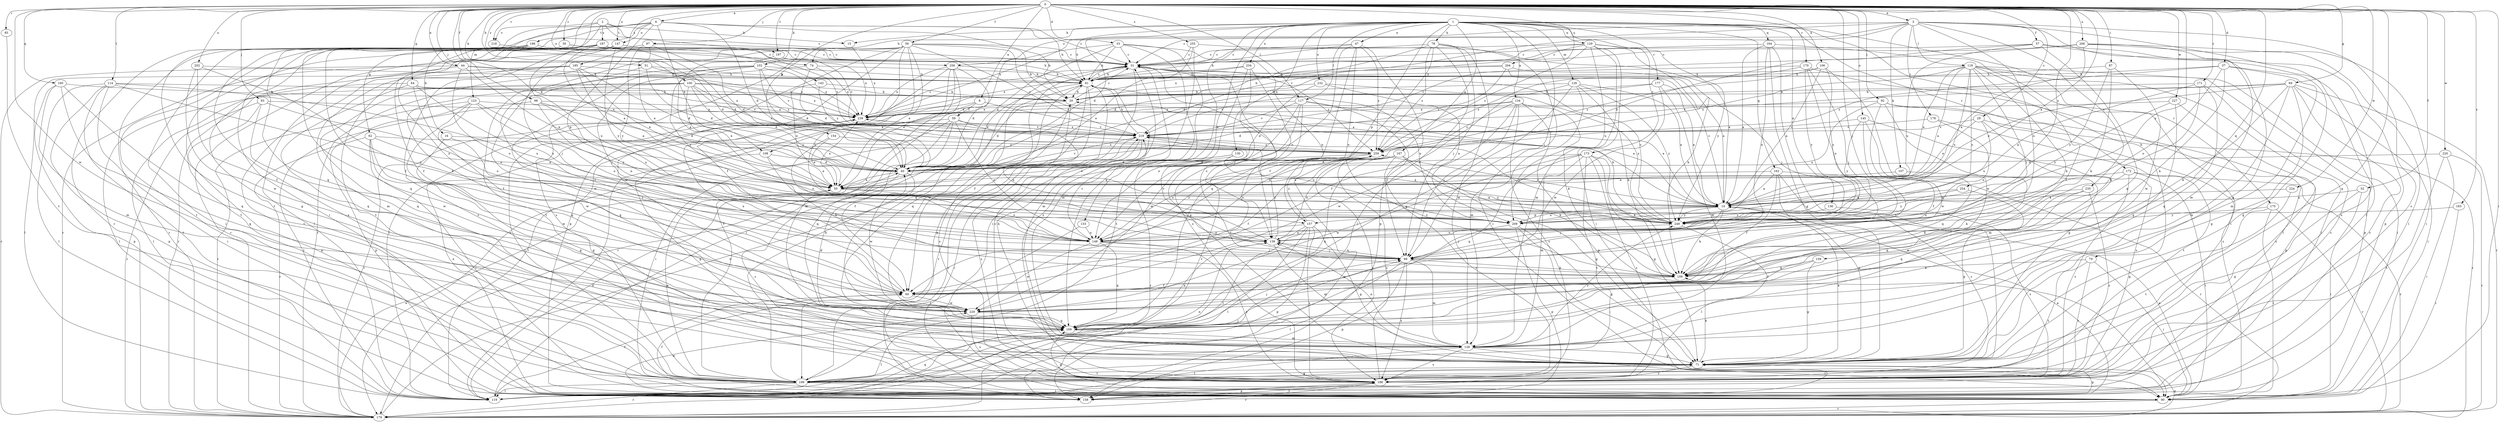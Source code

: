 strict digraph  {
0;
1;
2;
3;
6;
8;
10;
15;
16;
20;
29;
30;
31;
33;
37;
40;
44;
47;
50;
51;
52;
56;
57;
59;
60;
62;
64;
69;
71;
74;
78;
79;
81;
85;
87;
90;
92;
93;
97;
98;
99;
100;
102;
106;
107;
108;
109;
114;
117;
118;
119;
123;
126;
128;
129;
130;
133;
134;
136;
138;
143;
145;
147;
148;
154;
157;
158;
159;
160;
162;
164;
167;
169;
170;
171;
172;
173;
175;
177;
178;
179;
183;
185;
187;
188;
197;
198;
199;
202;
204;
206;
209;
218;
219;
220;
224;
227;
229;
232;
234;
235;
239;
249;
254;
255;
256;
259;
0 -> 3  [label=a];
0 -> 6  [label=a];
0 -> 8  [label=a];
0 -> 10  [label=a];
0 -> 29  [label=c];
0 -> 30  [label=c];
0 -> 33  [label=d];
0 -> 37  [label=d];
0 -> 40  [label=d];
0 -> 44  [label=e];
0 -> 51  [label=f];
0 -> 52  [label=f];
0 -> 56  [label=f];
0 -> 62  [label=g];
0 -> 64  [label=g];
0 -> 69  [label=g];
0 -> 71  [label=g];
0 -> 74  [label=h];
0 -> 85  [label=i];
0 -> 87  [label=i];
0 -> 90  [label=i];
0 -> 92  [label=j];
0 -> 93  [label=j];
0 -> 97  [label=j];
0 -> 98  [label=j];
0 -> 99  [label=j];
0 -> 100  [label=k];
0 -> 102  [label=k];
0 -> 106  [label=k];
0 -> 114  [label=l];
0 -> 117  [label=l];
0 -> 123  [label=m];
0 -> 143  [label=o];
0 -> 145  [label=o];
0 -> 147  [label=o];
0 -> 154  [label=p];
0 -> 159  [label=q];
0 -> 160  [label=q];
0 -> 170  [label=r];
0 -> 171  [label=r];
0 -> 183  [label=s];
0 -> 185  [label=s];
0 -> 197  [label=t];
0 -> 202  [label=u];
0 -> 204  [label=u];
0 -> 206  [label=u];
0 -> 218  [label=v];
0 -> 220  [label=w];
0 -> 224  [label=w];
0 -> 227  [label=w];
0 -> 229  [label=w];
0 -> 249  [label=y];
0 -> 254  [label=z];
0 -> 255  [label=z];
0 -> 256  [label=z];
1 -> 15  [label=b];
1 -> 40  [label=d];
1 -> 47  [label=e];
1 -> 74  [label=h];
1 -> 78  [label=h];
1 -> 79  [label=h];
1 -> 81  [label=h];
1 -> 99  [label=j];
1 -> 117  [label=l];
1 -> 126  [label=m];
1 -> 129  [label=n];
1 -> 130  [label=n];
1 -> 133  [label=n];
1 -> 134  [label=n];
1 -> 136  [label=n];
1 -> 157  [label=p];
1 -> 162  [label=q];
1 -> 164  [label=q];
1 -> 167  [label=q];
1 -> 169  [label=q];
1 -> 172  [label=r];
1 -> 173  [label=r];
1 -> 175  [label=r];
1 -> 177  [label=r];
1 -> 232  [label=x];
1 -> 234  [label=x];
2 -> 15  [label=b];
2 -> 16  [label=b];
2 -> 31  [label=c];
2 -> 169  [label=q];
2 -> 187  [label=s];
2 -> 197  [label=t];
2 -> 218  [label=v];
3 -> 31  [label=c];
3 -> 57  [label=f];
3 -> 71  [label=g];
3 -> 107  [label=k];
3 -> 118  [label=l];
3 -> 119  [label=l];
3 -> 138  [label=n];
3 -> 178  [label=r];
3 -> 188  [label=s];
3 -> 219  [label=v];
3 -> 235  [label=x];
3 -> 239  [label=x];
3 -> 256  [label=z];
6 -> 20  [label=b];
6 -> 31  [label=c];
6 -> 40  [label=d];
6 -> 81  [label=h];
6 -> 90  [label=i];
6 -> 108  [label=k];
6 -> 147  [label=o];
6 -> 157  [label=p];
6 -> 179  [label=r];
6 -> 198  [label=t];
6 -> 199  [label=t];
8 -> 10  [label=a];
8 -> 59  [label=f];
8 -> 108  [label=k];
8 -> 119  [label=l];
10 -> 31  [label=c];
10 -> 99  [label=j];
10 -> 109  [label=k];
10 -> 157  [label=p];
10 -> 209  [label=u];
10 -> 249  [label=y];
10 -> 259  [label=z];
15 -> 239  [label=x];
16 -> 71  [label=g];
16 -> 99  [label=j];
16 -> 259  [label=z];
20 -> 31  [label=c];
20 -> 40  [label=d];
20 -> 188  [label=s];
20 -> 239  [label=x];
29 -> 50  [label=e];
29 -> 128  [label=m];
29 -> 179  [label=r];
29 -> 209  [label=u];
29 -> 219  [label=v];
30 -> 31  [label=c];
30 -> 60  [label=f];
30 -> 71  [label=g];
30 -> 199  [label=t];
30 -> 219  [label=v];
30 -> 239  [label=x];
31 -> 81  [label=h];
31 -> 99  [label=j];
31 -> 119  [label=l];
31 -> 128  [label=m];
31 -> 158  [label=p];
31 -> 169  [label=q];
31 -> 259  [label=z];
33 -> 31  [label=c];
33 -> 40  [label=d];
33 -> 81  [label=h];
33 -> 128  [label=m];
33 -> 138  [label=n];
33 -> 179  [label=r];
33 -> 188  [label=s];
37 -> 71  [label=g];
37 -> 81  [label=h];
37 -> 109  [label=k];
37 -> 128  [label=m];
37 -> 148  [label=o];
37 -> 259  [label=z];
40 -> 50  [label=e];
40 -> 188  [label=s];
40 -> 219  [label=v];
40 -> 229  [label=w];
40 -> 249  [label=y];
44 -> 50  [label=e];
44 -> 81  [label=h];
44 -> 119  [label=l];
44 -> 148  [label=o];
44 -> 179  [label=r];
44 -> 239  [label=x];
47 -> 31  [label=c];
47 -> 81  [label=h];
47 -> 138  [label=n];
47 -> 148  [label=o];
47 -> 158  [label=p];
47 -> 169  [label=q];
47 -> 259  [label=z];
50 -> 10  [label=a];
50 -> 148  [label=o];
50 -> 239  [label=x];
51 -> 40  [label=d];
51 -> 81  [label=h];
51 -> 148  [label=o];
51 -> 259  [label=z];
52 -> 10  [label=a];
52 -> 71  [label=g];
52 -> 90  [label=i];
56 -> 10  [label=a];
56 -> 20  [label=b];
56 -> 31  [label=c];
56 -> 50  [label=e];
56 -> 60  [label=f];
56 -> 138  [label=n];
56 -> 158  [label=p];
56 -> 179  [label=r];
56 -> 188  [label=s];
56 -> 199  [label=t];
56 -> 219  [label=v];
56 -> 229  [label=w];
57 -> 31  [label=c];
57 -> 40  [label=d];
57 -> 158  [label=p];
57 -> 169  [label=q];
57 -> 188  [label=s];
57 -> 209  [label=u];
59 -> 60  [label=f];
59 -> 90  [label=i];
59 -> 119  [label=l];
59 -> 138  [label=n];
59 -> 148  [label=o];
59 -> 169  [label=q];
59 -> 219  [label=v];
60 -> 229  [label=w];
60 -> 239  [label=x];
62 -> 50  [label=e];
62 -> 71  [label=g];
62 -> 90  [label=i];
62 -> 179  [label=r];
62 -> 229  [label=w];
62 -> 259  [label=z];
64 -> 20  [label=b];
64 -> 119  [label=l];
64 -> 148  [label=o];
64 -> 169  [label=q];
64 -> 209  [label=u];
64 -> 239  [label=x];
69 -> 20  [label=b];
69 -> 50  [label=e];
69 -> 71  [label=g];
69 -> 90  [label=i];
69 -> 109  [label=k];
69 -> 128  [label=m];
69 -> 179  [label=r];
69 -> 188  [label=s];
69 -> 219  [label=v];
71 -> 10  [label=a];
71 -> 81  [label=h];
71 -> 109  [label=k];
71 -> 158  [label=p];
71 -> 188  [label=s];
71 -> 199  [label=t];
74 -> 40  [label=d];
74 -> 60  [label=f];
74 -> 81  [label=h];
74 -> 239  [label=x];
78 -> 31  [label=c];
78 -> 40  [label=d];
78 -> 60  [label=f];
78 -> 90  [label=i];
78 -> 99  [label=j];
78 -> 119  [label=l];
78 -> 128  [label=m];
78 -> 259  [label=z];
79 -> 90  [label=i];
79 -> 109  [label=k];
79 -> 188  [label=s];
79 -> 199  [label=t];
81 -> 20  [label=b];
81 -> 31  [label=c];
81 -> 40  [label=d];
81 -> 60  [label=f];
81 -> 169  [label=q];
81 -> 179  [label=r];
81 -> 209  [label=u];
81 -> 229  [label=w];
85 -> 199  [label=t];
87 -> 81  [label=h];
87 -> 109  [label=k];
87 -> 229  [label=w];
87 -> 249  [label=y];
90 -> 10  [label=a];
90 -> 60  [label=f];
90 -> 169  [label=q];
90 -> 179  [label=r];
90 -> 219  [label=v];
92 -> 71  [label=g];
92 -> 158  [label=p];
92 -> 188  [label=s];
92 -> 209  [label=u];
92 -> 229  [label=w];
92 -> 239  [label=x];
93 -> 148  [label=o];
93 -> 158  [label=p];
93 -> 179  [label=r];
93 -> 229  [label=w];
93 -> 239  [label=x];
97 -> 31  [label=c];
97 -> 40  [label=d];
97 -> 50  [label=e];
97 -> 179  [label=r];
97 -> 249  [label=y];
98 -> 40  [label=d];
98 -> 119  [label=l];
98 -> 138  [label=n];
98 -> 209  [label=u];
98 -> 239  [label=x];
99 -> 109  [label=k];
99 -> 119  [label=l];
99 -> 128  [label=m];
99 -> 138  [label=n];
99 -> 158  [label=p];
99 -> 188  [label=s];
100 -> 20  [label=b];
100 -> 40  [label=d];
100 -> 50  [label=e];
100 -> 60  [label=f];
100 -> 119  [label=l];
100 -> 169  [label=q];
100 -> 219  [label=v];
100 -> 239  [label=x];
100 -> 259  [label=z];
102 -> 40  [label=d];
102 -> 71  [label=g];
102 -> 81  [label=h];
102 -> 99  [label=j];
102 -> 219  [label=v];
102 -> 229  [label=w];
102 -> 239  [label=x];
102 -> 249  [label=y];
106 -> 10  [label=a];
106 -> 81  [label=h];
106 -> 229  [label=w];
106 -> 249  [label=y];
106 -> 259  [label=z];
107 -> 50  [label=e];
107 -> 169  [label=q];
108 -> 40  [label=d];
108 -> 50  [label=e];
108 -> 71  [label=g];
108 -> 109  [label=k];
109 -> 31  [label=c];
109 -> 60  [label=f];
109 -> 259  [label=z];
114 -> 20  [label=b];
114 -> 90  [label=i];
114 -> 119  [label=l];
114 -> 138  [label=n];
114 -> 158  [label=p];
114 -> 199  [label=t];
114 -> 209  [label=u];
117 -> 10  [label=a];
117 -> 99  [label=j];
117 -> 148  [label=o];
117 -> 179  [label=r];
117 -> 219  [label=v];
117 -> 229  [label=w];
117 -> 239  [label=x];
118 -> 10  [label=a];
118 -> 50  [label=e];
118 -> 60  [label=f];
118 -> 81  [label=h];
118 -> 90  [label=i];
118 -> 99  [label=j];
118 -> 109  [label=k];
118 -> 119  [label=l];
118 -> 158  [label=p];
118 -> 209  [label=u];
118 -> 249  [label=y];
118 -> 259  [label=z];
119 -> 40  [label=d];
119 -> 60  [label=f];
119 -> 169  [label=q];
123 -> 148  [label=o];
123 -> 158  [label=p];
123 -> 169  [label=q];
123 -> 179  [label=r];
123 -> 229  [label=w];
123 -> 239  [label=x];
123 -> 249  [label=y];
126 -> 10  [label=a];
126 -> 20  [label=b];
126 -> 60  [label=f];
126 -> 109  [label=k];
126 -> 128  [label=m];
126 -> 169  [label=q];
126 -> 249  [label=y];
128 -> 71  [label=g];
128 -> 90  [label=i];
128 -> 119  [label=l];
128 -> 138  [label=n];
128 -> 188  [label=s];
128 -> 249  [label=y];
129 -> 31  [label=c];
129 -> 40  [label=d];
129 -> 90  [label=i];
129 -> 109  [label=k];
129 -> 128  [label=m];
129 -> 209  [label=u];
129 -> 239  [label=x];
129 -> 249  [label=y];
129 -> 259  [label=z];
130 -> 10  [label=a];
130 -> 40  [label=d];
130 -> 50  [label=e];
130 -> 179  [label=r];
133 -> 148  [label=o];
133 -> 199  [label=t];
134 -> 40  [label=d];
134 -> 99  [label=j];
134 -> 109  [label=k];
134 -> 158  [label=p];
134 -> 188  [label=s];
134 -> 229  [label=w];
134 -> 239  [label=x];
134 -> 259  [label=z];
136 -> 188  [label=s];
136 -> 249  [label=y];
138 -> 99  [label=j];
138 -> 128  [label=m];
138 -> 219  [label=v];
138 -> 259  [label=z];
143 -> 20  [label=b];
143 -> 50  [label=e];
143 -> 259  [label=z];
145 -> 60  [label=f];
145 -> 169  [label=q];
145 -> 188  [label=s];
145 -> 219  [label=v];
145 -> 249  [label=y];
147 -> 31  [label=c];
147 -> 99  [label=j];
147 -> 119  [label=l];
147 -> 179  [label=r];
147 -> 188  [label=s];
147 -> 199  [label=t];
147 -> 249  [label=y];
148 -> 99  [label=j];
148 -> 169  [label=q];
148 -> 188  [label=s];
148 -> 219  [label=v];
148 -> 229  [label=w];
148 -> 259  [label=z];
154 -> 50  [label=e];
154 -> 148  [label=o];
154 -> 259  [label=z];
157 -> 71  [label=g];
157 -> 119  [label=l];
157 -> 138  [label=n];
157 -> 148  [label=o];
157 -> 158  [label=p];
157 -> 188  [label=s];
157 -> 199  [label=t];
157 -> 259  [label=z];
158 -> 10  [label=a];
158 -> 188  [label=s];
158 -> 229  [label=w];
158 -> 239  [label=x];
159 -> 60  [label=f];
159 -> 71  [label=g];
159 -> 109  [label=k];
160 -> 20  [label=b];
160 -> 71  [label=g];
160 -> 128  [label=m];
160 -> 158  [label=p];
160 -> 169  [label=q];
162 -> 10  [label=a];
162 -> 50  [label=e];
162 -> 60  [label=f];
162 -> 71  [label=g];
162 -> 179  [label=r];
162 -> 188  [label=s];
164 -> 10  [label=a];
164 -> 31  [label=c];
164 -> 71  [label=g];
164 -> 90  [label=i];
164 -> 138  [label=n];
164 -> 199  [label=t];
167 -> 40  [label=d];
167 -> 60  [label=f];
167 -> 71  [label=g];
167 -> 109  [label=k];
167 -> 138  [label=n];
167 -> 148  [label=o];
167 -> 169  [label=q];
167 -> 188  [label=s];
169 -> 40  [label=d];
169 -> 99  [label=j];
169 -> 119  [label=l];
169 -> 128  [label=m];
169 -> 138  [label=n];
170 -> 81  [label=h];
170 -> 99  [label=j];
170 -> 119  [label=l];
170 -> 148  [label=o];
170 -> 249  [label=y];
170 -> 259  [label=z];
171 -> 10  [label=a];
171 -> 20  [label=b];
171 -> 109  [label=k];
171 -> 169  [label=q];
171 -> 188  [label=s];
172 -> 50  [label=e];
172 -> 90  [label=i];
172 -> 109  [label=k];
172 -> 179  [label=r];
172 -> 188  [label=s];
173 -> 40  [label=d];
173 -> 71  [label=g];
173 -> 109  [label=k];
173 -> 128  [label=m];
173 -> 169  [label=q];
173 -> 188  [label=s];
173 -> 199  [label=t];
173 -> 229  [label=w];
175 -> 90  [label=i];
175 -> 179  [label=r];
175 -> 199  [label=t];
175 -> 249  [label=y];
177 -> 10  [label=a];
177 -> 20  [label=b];
177 -> 128  [label=m];
177 -> 219  [label=v];
177 -> 229  [label=w];
178 -> 148  [label=o];
178 -> 199  [label=t];
178 -> 219  [label=v];
179 -> 20  [label=b];
179 -> 50  [label=e];
179 -> 71  [label=g];
183 -> 90  [label=i];
183 -> 209  [label=u];
185 -> 10  [label=a];
185 -> 40  [label=d];
185 -> 50  [label=e];
185 -> 81  [label=h];
185 -> 128  [label=m];
185 -> 179  [label=r];
185 -> 199  [label=t];
187 -> 31  [label=c];
187 -> 40  [label=d];
187 -> 50  [label=e];
187 -> 60  [label=f];
187 -> 199  [label=t];
187 -> 209  [label=u];
187 -> 219  [label=v];
188 -> 31  [label=c];
188 -> 158  [label=p];
188 -> 179  [label=r];
188 -> 259  [label=z];
197 -> 10  [label=a];
197 -> 81  [label=h];
198 -> 31  [label=c];
198 -> 90  [label=i];
198 -> 169  [label=q];
198 -> 179  [label=r];
198 -> 188  [label=s];
199 -> 50  [label=e];
199 -> 71  [label=g];
199 -> 81  [label=h];
199 -> 90  [label=i];
199 -> 99  [label=j];
199 -> 119  [label=l];
199 -> 138  [label=n];
199 -> 179  [label=r];
202 -> 60  [label=f];
202 -> 81  [label=h];
202 -> 109  [label=k];
202 -> 229  [label=w];
204 -> 10  [label=a];
204 -> 20  [label=b];
204 -> 81  [label=h];
204 -> 99  [label=j];
204 -> 259  [label=z];
206 -> 10  [label=a];
206 -> 31  [label=c];
206 -> 90  [label=i];
206 -> 119  [label=l];
206 -> 128  [label=m];
206 -> 219  [label=v];
209 -> 71  [label=g];
209 -> 90  [label=i];
209 -> 99  [label=j];
209 -> 158  [label=p];
218 -> 40  [label=d];
219 -> 81  [label=h];
219 -> 90  [label=i];
219 -> 188  [label=s];
219 -> 199  [label=t];
219 -> 209  [label=u];
219 -> 239  [label=x];
219 -> 249  [label=y];
219 -> 259  [label=z];
220 -> 40  [label=d];
220 -> 90  [label=i];
220 -> 179  [label=r];
220 -> 199  [label=t];
224 -> 10  [label=a];
224 -> 71  [label=g];
227 -> 169  [label=q];
227 -> 188  [label=s];
227 -> 239  [label=x];
227 -> 249  [label=y];
229 -> 169  [label=q];
229 -> 188  [label=s];
232 -> 20  [label=b];
232 -> 50  [label=e];
232 -> 209  [label=u];
232 -> 249  [label=y];
234 -> 71  [label=g];
234 -> 81  [label=h];
234 -> 188  [label=s];
234 -> 199  [label=t];
234 -> 239  [label=x];
235 -> 10  [label=a];
235 -> 109  [label=k];
235 -> 169  [label=q];
235 -> 188  [label=s];
235 -> 229  [label=w];
239 -> 31  [label=c];
239 -> 179  [label=r];
239 -> 199  [label=t];
239 -> 219  [label=v];
249 -> 20  [label=b];
249 -> 31  [label=c];
249 -> 119  [label=l];
249 -> 138  [label=n];
254 -> 10  [label=a];
254 -> 71  [label=g];
254 -> 249  [label=y];
255 -> 10  [label=a];
255 -> 31  [label=c];
255 -> 50  [label=e];
255 -> 90  [label=i];
256 -> 40  [label=d];
256 -> 50  [label=e];
256 -> 81  [label=h];
256 -> 119  [label=l];
256 -> 128  [label=m];
256 -> 199  [label=t];
256 -> 239  [label=x];
259 -> 40  [label=d];
259 -> 148  [label=o];
259 -> 158  [label=p];
259 -> 188  [label=s];
}
